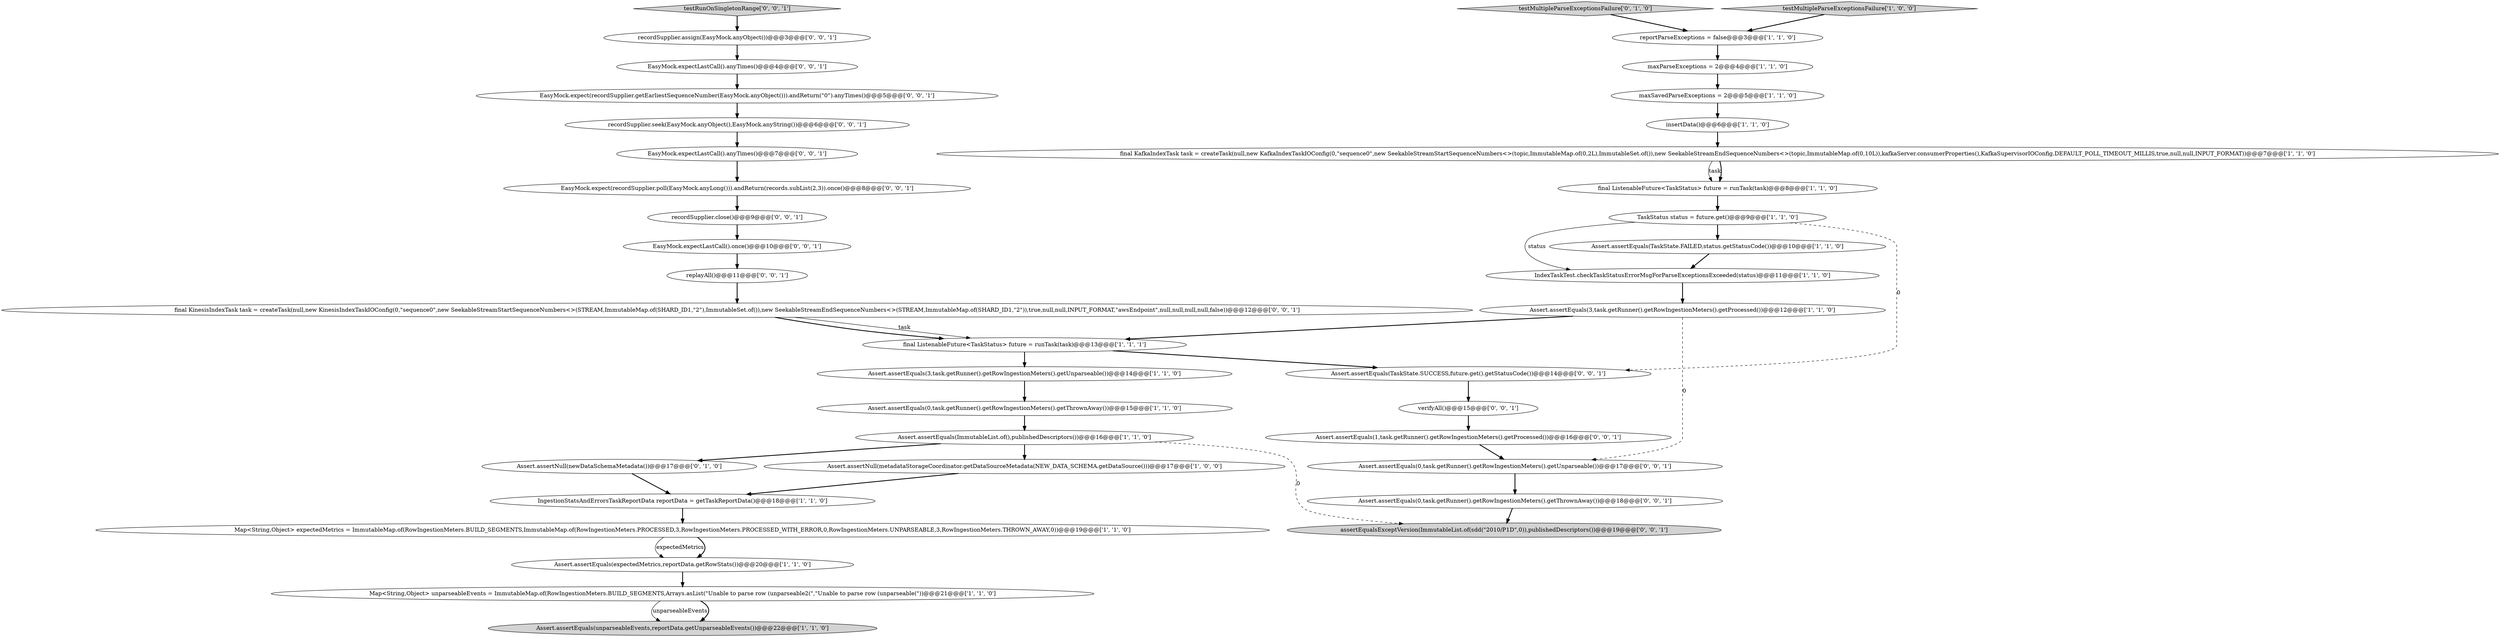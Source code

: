 digraph {
10 [style = filled, label = "Assert.assertEquals(expectedMetrics,reportData.getRowStats())@@@20@@@['1', '1', '0']", fillcolor = white, shape = ellipse image = "AAA0AAABBB1BBB"];
24 [style = filled, label = "Assert.assertEquals(1,task.getRunner().getRowIngestionMeters().getProcessed())@@@16@@@['0', '0', '1']", fillcolor = white, shape = ellipse image = "AAA0AAABBB3BBB"];
28 [style = filled, label = "final KinesisIndexTask task = createTask(null,new KinesisIndexTaskIOConfig(0,\"sequence0\",new SeekableStreamStartSequenceNumbers<>(STREAM,ImmutableMap.of(SHARD_ID1,\"2\"),ImmutableSet.of()),new SeekableStreamEndSequenceNumbers<>(STREAM,ImmutableMap.of(SHARD_ID1,\"2\")),true,null,null,INPUT_FORMAT,\"awsEndpoint\",null,null,null,null,false))@@@12@@@['0', '0', '1']", fillcolor = white, shape = ellipse image = "AAA0AAABBB3BBB"];
7 [style = filled, label = "Assert.assertEquals(3,task.getRunner().getRowIngestionMeters().getUnparseable())@@@14@@@['1', '1', '0']", fillcolor = white, shape = ellipse image = "AAA0AAABBB1BBB"];
18 [style = filled, label = "Map<String,Object> unparseableEvents = ImmutableMap.of(RowIngestionMeters.BUILD_SEGMENTS,Arrays.asList(\"Unable to parse row (unparseable2(\",\"Unable to parse row (unparseable(\"))@@@21@@@['1', '1', '0']", fillcolor = white, shape = ellipse image = "AAA0AAABBB1BBB"];
6 [style = filled, label = "Assert.assertEquals(0,task.getRunner().getRowIngestionMeters().getThrownAway())@@@15@@@['1', '1', '0']", fillcolor = white, shape = ellipse image = "AAA0AAABBB1BBB"];
19 [style = filled, label = "Assert.assertNull(metadataStorageCoordinator.getDataSourceMetadata(NEW_DATA_SCHEMA.getDataSource()))@@@17@@@['1', '0', '0']", fillcolor = white, shape = ellipse image = "AAA0AAABBB1BBB"];
14 [style = filled, label = "maxParseExceptions = 2@@@4@@@['1', '1', '0']", fillcolor = white, shape = ellipse image = "AAA0AAABBB1BBB"];
32 [style = filled, label = "testRunOnSingletonRange['0', '0', '1']", fillcolor = lightgray, shape = diamond image = "AAA0AAABBB3BBB"];
34 [style = filled, label = "EasyMock.expectLastCall().anyTimes()@@@4@@@['0', '0', '1']", fillcolor = white, shape = ellipse image = "AAA0AAABBB3BBB"];
36 [style = filled, label = "EasyMock.expect(recordSupplier.getEarliestSequenceNumber(EasyMock.anyObject())).andReturn(\"0\").anyTimes()@@@5@@@['0', '0', '1']", fillcolor = white, shape = ellipse image = "AAA0AAABBB3BBB"];
22 [style = filled, label = "Assert.assertNull(newDataSchemaMetadata())@@@17@@@['0', '1', '0']", fillcolor = white, shape = ellipse image = "AAA0AAABBB2BBB"];
23 [style = filled, label = "Assert.assertEquals(TaskState.SUCCESS,future.get().getStatusCode())@@@14@@@['0', '0', '1']", fillcolor = white, shape = ellipse image = "AAA0AAABBB3BBB"];
4 [style = filled, label = "final ListenableFuture<TaskStatus> future = runTask(task)@@@13@@@['1', '1', '1']", fillcolor = white, shape = ellipse image = "AAA0AAABBB1BBB"];
16 [style = filled, label = "testMultipleParseExceptionsFailure['1', '0', '0']", fillcolor = lightgray, shape = diamond image = "AAA0AAABBB1BBB"];
27 [style = filled, label = "recordSupplier.close()@@@9@@@['0', '0', '1']", fillcolor = white, shape = ellipse image = "AAA0AAABBB3BBB"];
39 [style = filled, label = "EasyMock.expectLastCall().anyTimes()@@@7@@@['0', '0', '1']", fillcolor = white, shape = ellipse image = "AAA0AAABBB3BBB"];
30 [style = filled, label = "EasyMock.expect(recordSupplier.poll(EasyMock.anyLong())).andReturn(records.subList(2,3)).once()@@@8@@@['0', '0', '1']", fillcolor = white, shape = ellipse image = "AAA0AAABBB3BBB"];
38 [style = filled, label = "recordSupplier.assign(EasyMock.anyObject())@@@3@@@['0', '0', '1']", fillcolor = white, shape = ellipse image = "AAA0AAABBB3BBB"];
2 [style = filled, label = "TaskStatus status = future.get()@@@9@@@['1', '1', '0']", fillcolor = white, shape = ellipse image = "AAA0AAABBB1BBB"];
25 [style = filled, label = "EasyMock.expectLastCall().once()@@@10@@@['0', '0', '1']", fillcolor = white, shape = ellipse image = "AAA0AAABBB3BBB"];
11 [style = filled, label = "Assert.assertEquals(unparseableEvents,reportData.getUnparseableEvents())@@@22@@@['1', '1', '0']", fillcolor = lightgray, shape = ellipse image = "AAA0AAABBB1BBB"];
20 [style = filled, label = "Assert.assertEquals(3,task.getRunner().getRowIngestionMeters().getProcessed())@@@12@@@['1', '1', '0']", fillcolor = white, shape = ellipse image = "AAA0AAABBB1BBB"];
15 [style = filled, label = "Map<String,Object> expectedMetrics = ImmutableMap.of(RowIngestionMeters.BUILD_SEGMENTS,ImmutableMap.of(RowIngestionMeters.PROCESSED,3,RowIngestionMeters.PROCESSED_WITH_ERROR,0,RowIngestionMeters.UNPARSEABLE,3,RowIngestionMeters.THROWN_AWAY,0))@@@19@@@['1', '1', '0']", fillcolor = white, shape = ellipse image = "AAA0AAABBB1BBB"];
21 [style = filled, label = "testMultipleParseExceptionsFailure['0', '1', '0']", fillcolor = lightgray, shape = diamond image = "AAA0AAABBB2BBB"];
31 [style = filled, label = "replayAll()@@@11@@@['0', '0', '1']", fillcolor = white, shape = ellipse image = "AAA0AAABBB3BBB"];
8 [style = filled, label = "Assert.assertEquals(ImmutableList.of(),publishedDescriptors())@@@16@@@['1', '1', '0']", fillcolor = white, shape = ellipse image = "AAA0AAABBB1BBB"];
12 [style = filled, label = "insertData()@@@6@@@['1', '1', '0']", fillcolor = white, shape = ellipse image = "AAA0AAABBB1BBB"];
26 [style = filled, label = "Assert.assertEquals(0,task.getRunner().getRowIngestionMeters().getThrownAway())@@@18@@@['0', '0', '1']", fillcolor = white, shape = ellipse image = "AAA0AAABBB3BBB"];
1 [style = filled, label = "reportParseExceptions = false@@@3@@@['1', '1', '0']", fillcolor = white, shape = ellipse image = "AAA0AAABBB1BBB"];
5 [style = filled, label = "final KafkaIndexTask task = createTask(null,new KafkaIndexTaskIOConfig(0,\"sequence0\",new SeekableStreamStartSequenceNumbers<>(topic,ImmutableMap.of(0,2L),ImmutableSet.of()),new SeekableStreamEndSequenceNumbers<>(topic,ImmutableMap.of(0,10L)),kafkaServer.consumerProperties(),KafkaSupervisorIOConfig.DEFAULT_POLL_TIMEOUT_MILLIS,true,null,null,INPUT_FORMAT))@@@7@@@['1', '1', '0']", fillcolor = white, shape = ellipse image = "AAA0AAABBB1BBB"];
17 [style = filled, label = "IndexTaskTest.checkTaskStatusErrorMsgForParseExceptionsExceeded(status)@@@11@@@['1', '1', '0']", fillcolor = white, shape = ellipse image = "AAA0AAABBB1BBB"];
9 [style = filled, label = "IngestionStatsAndErrorsTaskReportData reportData = getTaskReportData()@@@18@@@['1', '1', '0']", fillcolor = white, shape = ellipse image = "AAA0AAABBB1BBB"];
0 [style = filled, label = "maxSavedParseExceptions = 2@@@5@@@['1', '1', '0']", fillcolor = white, shape = ellipse image = "AAA0AAABBB1BBB"];
37 [style = filled, label = "recordSupplier.seek(EasyMock.anyObject(),EasyMock.anyString())@@@6@@@['0', '0', '1']", fillcolor = white, shape = ellipse image = "AAA0AAABBB3BBB"];
35 [style = filled, label = "Assert.assertEquals(0,task.getRunner().getRowIngestionMeters().getUnparseable())@@@17@@@['0', '0', '1']", fillcolor = white, shape = ellipse image = "AAA0AAABBB3BBB"];
29 [style = filled, label = "assertEqualsExceptVersion(ImmutableList.of(sdd(\"2010/P1D\",0)),publishedDescriptors())@@@19@@@['0', '0', '1']", fillcolor = lightgray, shape = ellipse image = "AAA0AAABBB3BBB"];
33 [style = filled, label = "verifyAll()@@@15@@@['0', '0', '1']", fillcolor = white, shape = ellipse image = "AAA0AAABBB3BBB"];
13 [style = filled, label = "Assert.assertEquals(TaskState.FAILED,status.getStatusCode())@@@10@@@['1', '1', '0']", fillcolor = white, shape = ellipse image = "AAA0AAABBB1BBB"];
3 [style = filled, label = "final ListenableFuture<TaskStatus> future = runTask(task)@@@8@@@['1', '1', '0']", fillcolor = white, shape = ellipse image = "AAA0AAABBB1BBB"];
20->35 [style = dashed, label="0"];
24->35 [style = bold, label=""];
32->38 [style = bold, label=""];
4->7 [style = bold, label=""];
19->9 [style = bold, label=""];
36->37 [style = bold, label=""];
27->25 [style = bold, label=""];
28->4 [style = solid, label="task"];
3->2 [style = bold, label=""];
13->17 [style = bold, label=""];
2->13 [style = bold, label=""];
20->4 [style = bold, label=""];
7->6 [style = bold, label=""];
9->15 [style = bold, label=""];
23->33 [style = bold, label=""];
8->29 [style = dashed, label="0"];
34->36 [style = bold, label=""];
38->34 [style = bold, label=""];
14->0 [style = bold, label=""];
17->20 [style = bold, label=""];
1->14 [style = bold, label=""];
6->8 [style = bold, label=""];
22->9 [style = bold, label=""];
2->17 [style = solid, label="status"];
5->3 [style = solid, label="task"];
10->18 [style = bold, label=""];
28->4 [style = bold, label=""];
30->27 [style = bold, label=""];
15->10 [style = solid, label="expectedMetrics"];
12->5 [style = bold, label=""];
37->39 [style = bold, label=""];
16->1 [style = bold, label=""];
18->11 [style = solid, label="unparseableEvents"];
0->12 [style = bold, label=""];
8->22 [style = bold, label=""];
2->23 [style = dashed, label="0"];
4->23 [style = bold, label=""];
25->31 [style = bold, label=""];
21->1 [style = bold, label=""];
5->3 [style = bold, label=""];
31->28 [style = bold, label=""];
33->24 [style = bold, label=""];
35->26 [style = bold, label=""];
39->30 [style = bold, label=""];
15->10 [style = bold, label=""];
26->29 [style = bold, label=""];
18->11 [style = bold, label=""];
8->19 [style = bold, label=""];
}
